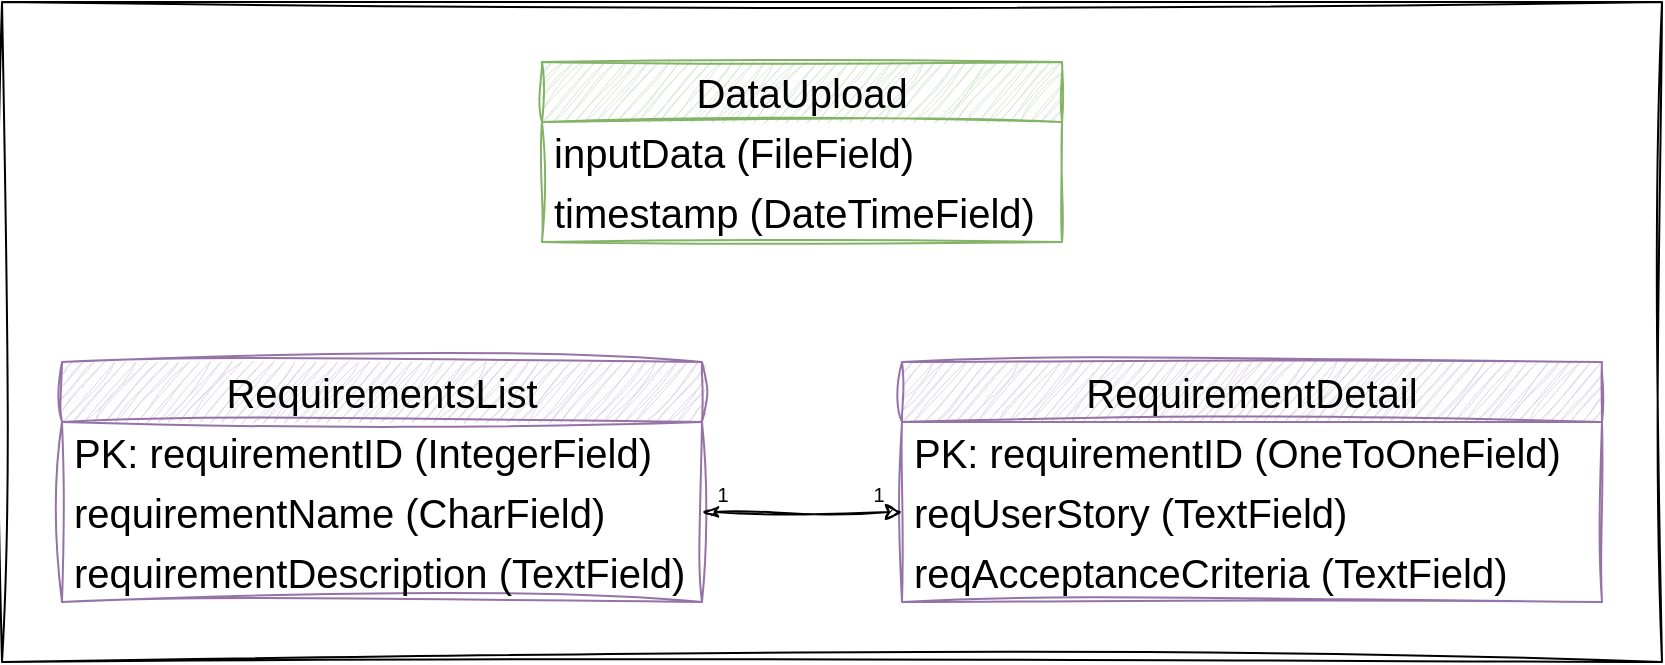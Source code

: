 <mxfile version="22.1.2" type="device">
  <diagram name="Seite-1" id="TrfJzEG2SfAubF8RjCXK">
    <mxGraphModel dx="1907" dy="720" grid="1" gridSize="10" guides="1" tooltips="1" connect="1" arrows="1" fold="1" page="1" pageScale="1" pageWidth="827" pageHeight="1169" math="0" shadow="0">
      <root>
        <mxCell id="0" />
        <mxCell id="1" parent="0" />
        <mxCell id="1w7GDwK1EAPqxao6M0c_-19" value="" style="rounded=0;whiteSpace=wrap;html=1;sketch=1;hachureGap=4;jiggle=2;curveFitting=1;fontFamily=Architects Daughter;fontSource=https%3A%2F%2Ffonts.googleapis.com%2Fcss%3Ffamily%3DArchitects%2BDaughter;fontSize=20;" vertex="1" parent="1">
          <mxGeometry x="-170" y="140" width="830" height="330" as="geometry" />
        </mxCell>
        <mxCell id="1w7GDwK1EAPqxao6M0c_-2" value="DataUpload" style="swimlane;fontStyle=0;childLayout=stackLayout;horizontal=1;startSize=30;horizontalStack=0;resizeParent=1;resizeParentMax=0;resizeLast=0;collapsible=1;marginBottom=0;whiteSpace=wrap;html=1;sketch=1;hachureGap=4;jiggle=2;curveFitting=1;fontFamily=Helvetica;fontSize=20;fillColor=#d5e8d4;strokeColor=#82b366;" vertex="1" parent="1">
          <mxGeometry x="100" y="170" width="260" height="90" as="geometry" />
        </mxCell>
        <mxCell id="1w7GDwK1EAPqxao6M0c_-3" value="inputData (FileField)" style="text;strokeColor=none;fillColor=none;align=left;verticalAlign=middle;spacingLeft=4;spacingRight=4;overflow=hidden;points=[[0,0.5],[1,0.5]];portConstraint=eastwest;rotatable=0;whiteSpace=wrap;html=1;fontSize=20;fontFamily=Helvetica;" vertex="1" parent="1w7GDwK1EAPqxao6M0c_-2">
          <mxGeometry y="30" width="260" height="30" as="geometry" />
        </mxCell>
        <mxCell id="1w7GDwK1EAPqxao6M0c_-4" value="timestamp (DateTimeField)" style="text;strokeColor=none;fillColor=none;align=left;verticalAlign=middle;spacingLeft=4;spacingRight=4;overflow=hidden;points=[[0,0.5],[1,0.5]];portConstraint=eastwest;rotatable=0;whiteSpace=wrap;html=1;fontSize=20;fontFamily=Helvetica;" vertex="1" parent="1w7GDwK1EAPqxao6M0c_-2">
          <mxGeometry y="60" width="260" height="30" as="geometry" />
        </mxCell>
        <mxCell id="1w7GDwK1EAPqxao6M0c_-6" value="RequirementsList" style="swimlane;fontStyle=0;childLayout=stackLayout;horizontal=1;startSize=30;horizontalStack=0;resizeParent=1;resizeParentMax=0;resizeLast=0;collapsible=1;marginBottom=0;whiteSpace=wrap;html=1;sketch=1;hachureGap=4;jiggle=2;curveFitting=1;fontFamily=Helvetica;fontSize=20;fillColor=#e1d5e7;strokeColor=#9673a6;" vertex="1" parent="1">
          <mxGeometry x="-140" y="320" width="320" height="120" as="geometry" />
        </mxCell>
        <mxCell id="1w7GDwK1EAPqxao6M0c_-7" value="PK: requirementID (IntegerField)" style="text;strokeColor=none;fillColor=none;align=left;verticalAlign=middle;spacingLeft=4;spacingRight=4;overflow=hidden;points=[[0,0.5],[1,0.5]];portConstraint=eastwest;rotatable=0;whiteSpace=wrap;html=1;fontSize=20;fontFamily=Helvetica;" vertex="1" parent="1w7GDwK1EAPqxao6M0c_-6">
          <mxGeometry y="30" width="320" height="30" as="geometry" />
        </mxCell>
        <mxCell id="1w7GDwK1EAPqxao6M0c_-8" value="requirementName (CharField)" style="text;strokeColor=none;fillColor=none;align=left;verticalAlign=middle;spacingLeft=4;spacingRight=4;overflow=hidden;points=[[0,0.5],[1,0.5]];portConstraint=eastwest;rotatable=0;whiteSpace=wrap;html=1;fontSize=20;fontFamily=Helvetica;" vertex="1" parent="1w7GDwK1EAPqxao6M0c_-6">
          <mxGeometry y="60" width="320" height="30" as="geometry" />
        </mxCell>
        <mxCell id="1w7GDwK1EAPqxao6M0c_-9" value="requirementDescription (TextField)" style="text;strokeColor=none;fillColor=none;align=left;verticalAlign=middle;spacingLeft=4;spacingRight=4;overflow=hidden;points=[[0,0.5],[1,0.5]];portConstraint=eastwest;rotatable=0;whiteSpace=wrap;html=1;fontSize=20;fontFamily=Helvetica;" vertex="1" parent="1w7GDwK1EAPqxao6M0c_-6">
          <mxGeometry y="90" width="320" height="30" as="geometry" />
        </mxCell>
        <mxCell id="1w7GDwK1EAPqxao6M0c_-10" value="RequirementDetail" style="swimlane;fontStyle=0;childLayout=stackLayout;horizontal=1;startSize=30;horizontalStack=0;resizeParent=1;resizeParentMax=0;resizeLast=0;collapsible=1;marginBottom=0;whiteSpace=wrap;html=1;sketch=1;hachureGap=4;jiggle=2;curveFitting=1;fontFamily=Helvetica;fontSize=20;fillColor=#e1d5e7;strokeColor=#9673a6;" vertex="1" parent="1">
          <mxGeometry x="280" y="320" width="350" height="120" as="geometry" />
        </mxCell>
        <mxCell id="1w7GDwK1EAPqxao6M0c_-11" value="PK: requirementID (OneToOneField)" style="text;strokeColor=none;fillColor=none;align=left;verticalAlign=middle;spacingLeft=4;spacingRight=4;overflow=hidden;points=[[0,0.5],[1,0.5]];portConstraint=eastwest;rotatable=0;whiteSpace=wrap;html=1;fontSize=20;fontFamily=Helvetica;" vertex="1" parent="1w7GDwK1EAPqxao6M0c_-10">
          <mxGeometry y="30" width="350" height="30" as="geometry" />
        </mxCell>
        <mxCell id="1w7GDwK1EAPqxao6M0c_-12" value="reqUserStory (TextField)" style="text;strokeColor=none;fillColor=none;align=left;verticalAlign=middle;spacingLeft=4;spacingRight=4;overflow=hidden;points=[[0,0.5],[1,0.5]];portConstraint=eastwest;rotatable=0;whiteSpace=wrap;html=1;fontSize=20;fontFamily=Helvetica;" vertex="1" parent="1w7GDwK1EAPqxao6M0c_-10">
          <mxGeometry y="60" width="350" height="30" as="geometry" />
        </mxCell>
        <mxCell id="1w7GDwK1EAPqxao6M0c_-13" value="reqAcceptanceCriteria (TextField)" style="text;strokeColor=none;fillColor=none;align=left;verticalAlign=middle;spacingLeft=4;spacingRight=4;overflow=hidden;points=[[0,0.5],[1,0.5]];portConstraint=eastwest;rotatable=0;whiteSpace=wrap;html=1;fontSize=20;fontFamily=Helvetica;" vertex="1" parent="1w7GDwK1EAPqxao6M0c_-10">
          <mxGeometry y="90" width="350" height="30" as="geometry" />
        </mxCell>
        <mxCell id="1w7GDwK1EAPqxao6M0c_-16" style="edgeStyle=orthogonalEdgeStyle;rounded=0;sketch=1;hachureGap=4;jiggle=2;curveFitting=1;orthogonalLoop=1;jettySize=auto;html=1;exitX=1;exitY=0.5;exitDx=0;exitDy=0;entryX=0;entryY=0.5;entryDx=0;entryDy=0;fontFamily=Architects Daughter;fontSource=https%3A%2F%2Ffonts.googleapis.com%2Fcss%3Ffamily%3DArchitects%2BDaughter;fontSize=16;labelPosition=left;verticalLabelPosition=middle;align=right;verticalAlign=middle;startArrow=classicThin;startFill=1;" edge="1" parent="1" source="1w7GDwK1EAPqxao6M0c_-8" target="1w7GDwK1EAPqxao6M0c_-12">
          <mxGeometry relative="1" as="geometry" />
        </mxCell>
        <mxCell id="1w7GDwK1EAPqxao6M0c_-17" value="&lt;font style=&quot;font-size: 10px;&quot; face=&quot;Helvetica&quot;&gt;1&lt;/font&gt;" style="text;html=1;align=center;verticalAlign=middle;resizable=0;points=[];autosize=1;strokeColor=none;fillColor=none;fontSize=20;fontFamily=Architects Daughter;" vertex="1" parent="1">
          <mxGeometry x="175" y="363" width="30" height="40" as="geometry" />
        </mxCell>
        <mxCell id="1w7GDwK1EAPqxao6M0c_-18" value="&lt;font style=&quot;font-size: 10px;&quot; face=&quot;Helvetica&quot;&gt;1&lt;/font&gt;" style="text;html=1;align=center;verticalAlign=middle;resizable=0;points=[];autosize=1;strokeColor=none;fillColor=none;fontSize=20;fontFamily=Architects Daughter;" vertex="1" parent="1">
          <mxGeometry x="253" y="363" width="30" height="40" as="geometry" />
        </mxCell>
      </root>
    </mxGraphModel>
  </diagram>
</mxfile>
